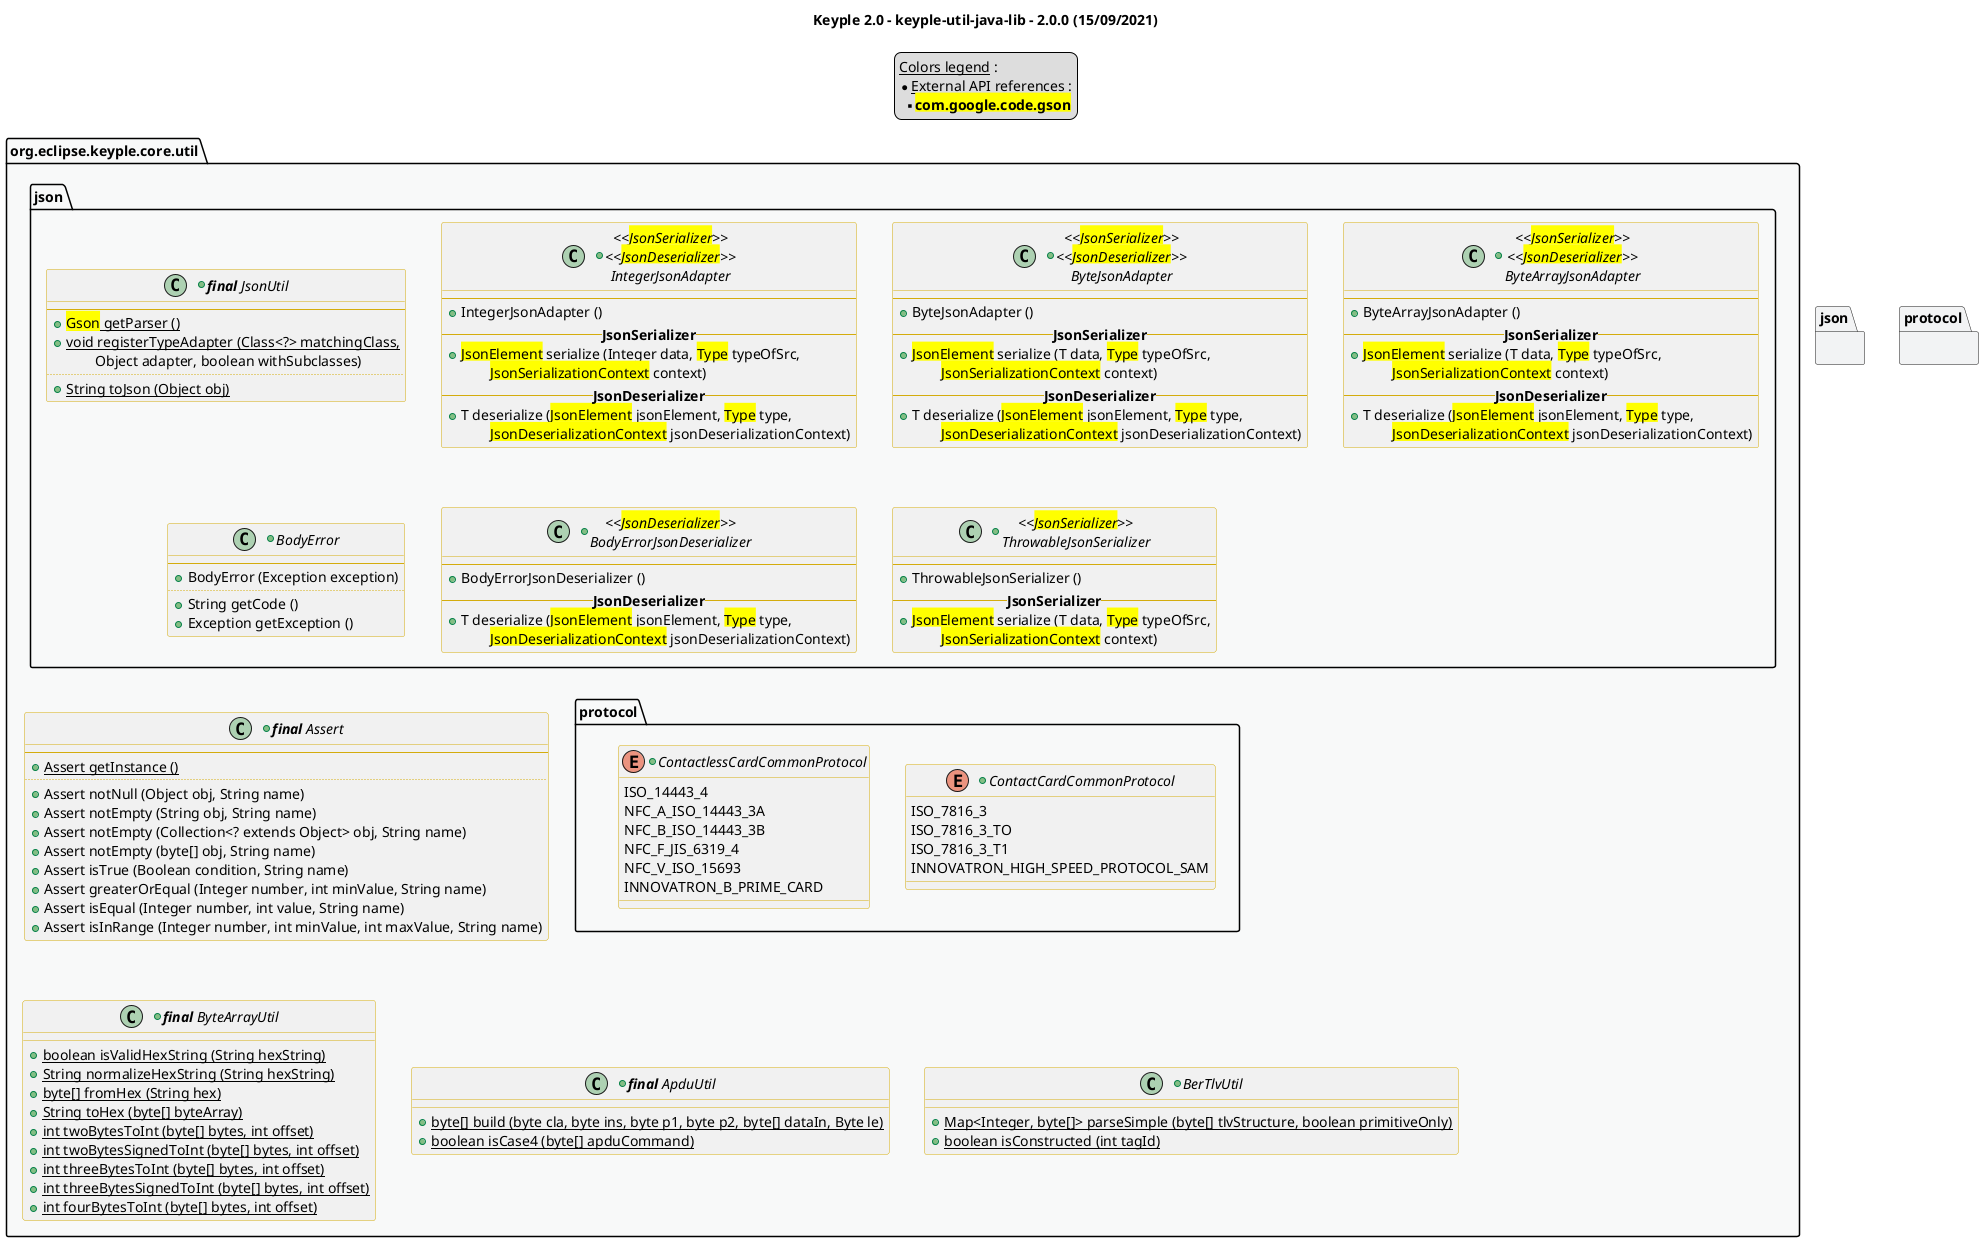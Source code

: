 @startuml
title
    Keyple 2.0 - keyple-util-java-lib - 2.0.0 (15/09/2021)
end title

' == THEME ==

'Couleurs issues de : https://htmlcolorcodes.com/fr/tableau-de-couleur/tableau-de-couleur-design-plat/
!define C_GREY1 F8F9F9
!define C_GREY2 F2F3F4
!define C_GREY3 E5E7E9
!define C_GREY4 D7DBDD
!define C_GREY5 CACFD2
!define C_GREY6 BDC3C7
!define C_LINK 3498DB
!define C_USE 27AE60

skinparam Shadowing false
skinparam ClassFontStyle italic
skinparam ClassBorderColor #D4AC0D
skinparam stereotypeABorderColor #A9DCDF
skinparam stereotypeIBorderColor #B4A7E5
skinparam stereotypeCBorderColor #ADD1B2
skinparam stereotypeEBorderColor #EB93DF
' Red
skinparam ClassBackgroundColor<<red>> #FDEDEC
skinparam ClassBorderColor<<red>> #E74C3C
hide <<red>> stereotype
' Purple
skinparam ClassBackgroundColor<<purple>> #F4ECF7
skinparam ClassBorderColor<<purple>> #8E44AD
hide <<purple>> stereotype
' blue
skinparam ClassBackgroundColor<<blue>> #EBF5FB
skinparam ClassBorderColor<<blue>> #3498DB
hide <<blue>> stereotype
' Green
skinparam ClassBackgroundColor<<green>> #E9F7EF
skinparam ClassBorderColor<<green>> #27AE60
hide <<green>> stereotype
' Grey
skinparam ClassBackgroundColor<<grey>> #EAECEE
skinparam ClassBorderColor<<grey>> #2C3E50
hide <<grey>> stereotype

' == CONTENT ==

legend top
    __Colors legend__ :
    * __External API references__ :
    ** <back:yellow>**com.google.code.gson**</back>
end legend

package "org.eclipse.keyple.core.util" as util {
    +class "**final** Assert" as Assert {
        --
        +{static} Assert getInstance ()
        ..
        +Assert notNull (Object obj, String name)
        +Assert notEmpty (String obj, String name)
        +Assert notEmpty (Collection<? extends Object> obj, String name)
        +Assert notEmpty (byte[] obj, String name)
        +Assert isTrue (Boolean condition, String name)
        +Assert greaterOrEqual (Integer number, int minValue, String name)
        +Assert isEqual (Integer number, int value, String name)
        +Assert isInRange (Integer number, int minValue, int maxValue, String name)
    }
    +class "**final** ByteArrayUtil" as ByteArrayUtil {
        +{static} boolean isValidHexString (String hexString)
        +{static} String normalizeHexString (String hexString)
        +{static} byte[] fromHex (String hex)
        +{static} String toHex (byte[] byteArray)
        +{static} int twoBytesToInt (byte[] bytes, int offset)
        +{static} int twoBytesSignedToInt (byte[] bytes, int offset)
        +{static} int threeBytesToInt (byte[] bytes, int offset)
        +{static} int threeBytesSignedToInt (byte[] bytes, int offset)
        +{static} int fourBytesToInt (byte[] bytes, int offset)
    }
    +class "**final** ApduUtil" as ApduUtil {
        +{static} byte[] build (byte cla, byte ins, byte p1, byte p2, byte[] dataIn, Byte le)
        +{static} boolean isCase4 (byte[] apduCommand)
    }
    +class BerTlvUtil {
        +{static} Map<Integer, byte[]> parseSimple (byte[] tlvStructure, boolean primitiveOnly)
        +{static} boolean isConstructed (int tagId)
    }
    package json {
        +class "**final** JsonUtil" as JsonUtil {
            --
            +{static} <back:yellow>Gson</back> getParser ()
            +{static} void registerTypeAdapter (Class<?> matchingClass,
                \tObject adapter, boolean withSubclasses)
            ..
            +{static} String toJson (Object obj)
        }
        +class "<<<back:yellow>JsonSerializer</back>>>\n<<<back:yellow>JsonDeserializer</back>>>\nIntegerJsonAdapter" as IntegerJsonAdapter {
            --
            +IntegerJsonAdapter ()
            -- **JsonSerializer** --
            +<back:yellow>JsonElement</back> serialize (Integer data, <back:yellow>Type</back> typeOfSrc,
                \t<back:yellow>JsonSerializationContext</back> context)
            -- **JsonDeserializer** --
            +T deserialize (<back:yellow>JsonElement</back> jsonElement, <back:yellow>Type</back> type,
                \t<back:yellow>JsonDeserializationContext</back> jsonDeserializationContext)
        }
        +class "<<<back:yellow>JsonSerializer</back>>>\n<<<back:yellow>JsonDeserializer</back>>>\nByteJsonAdapter" as ByteJsonAdapter {
            --
            +ByteJsonAdapter ()
            -- **JsonSerializer** --
            +<back:yellow>JsonElement</back> serialize (T data, <back:yellow>Type</back> typeOfSrc,
                \t<back:yellow>JsonSerializationContext</back> context)
            -- **JsonDeserializer** --
            +T deserialize (<back:yellow>JsonElement</back> jsonElement, <back:yellow>Type</back> type,
                \t<back:yellow>JsonDeserializationContext</back> jsonDeserializationContext)
        }
        +class "<<<back:yellow>JsonSerializer</back>>>\n<<<back:yellow>JsonDeserializer</back>>>\nByteArrayJsonAdapter" as ByteArrayJsonAdapter {
            --
            +ByteArrayJsonAdapter ()
            -- **JsonSerializer** --
            +<back:yellow>JsonElement</back> serialize (T data, <back:yellow>Type</back> typeOfSrc,
                \t<back:yellow>JsonSerializationContext</back> context)
            -- **JsonDeserializer** --
            +T deserialize (<back:yellow>JsonElement</back> jsonElement, <back:yellow>Type</back> type,
                \t<back:yellow>JsonDeserializationContext</back> jsonDeserializationContext)
        }
        +class BodyError {
            --
            +BodyError (Exception exception)
            ..
            +String getCode ()
            +Exception getException ()
        }
        +class "<<<back:yellow>JsonDeserializer</back>>>\nBodyErrorJsonDeserializer" as BodyErrorJsonDeserializer {
            --
            +BodyErrorJsonDeserializer ()
            -- **JsonDeserializer** --
            +T deserialize (<back:yellow>JsonElement</back> jsonElement, <back:yellow>Type</back> type,
                \t<back:yellow>JsonDeserializationContext</back> jsonDeserializationContext)
        }
        +class "<<<back:yellow>JsonSerializer</back>>>\nThrowableJsonSerializer" as ThrowableJsonSerializer {
            --
            +ThrowableJsonSerializer ()
            -- **JsonSerializer** --
            +<back:yellow>JsonElement</back> serialize (T data, <back:yellow>Type</back> typeOfSrc,
                \t<back:yellow>JsonSerializationContext</back> context)
        }
    }
    package protocol {
        +enum ContactCardCommonProtocol {
            ISO_7816_3
            ISO_7816_3_TO
            ISO_7816_3_T1
            INNOVATRON_HIGH_SPEED_PROTOCOL_SAM
        }
        +enum ContactlessCardCommonProtocol {
            ISO_14443_4
            NFC_A_ISO_14443_3A
            NFC_B_ISO_14443_3B
            NFC_F_JIS_6319_4
            NFC_V_ISO_15693
            INNOVATRON_B_PRIME_CARD
        }
    }
}

' Associations

' == LAYOUT ==

JsonUtil -[hidden]- BodyError

BodyError -[hidden]- protocol
BodyError -[hidden]- Assert

Assert -[hidden]- ByteArrayUtil
Assert -[hidden]- ApduUtil
Assert -[hidden]- BerTlvUtil

' == STYLE ==

package util #C_GREY1 {}
package json #C_GREY2 {}
package protocol #C_GREY2 {}

@enduml